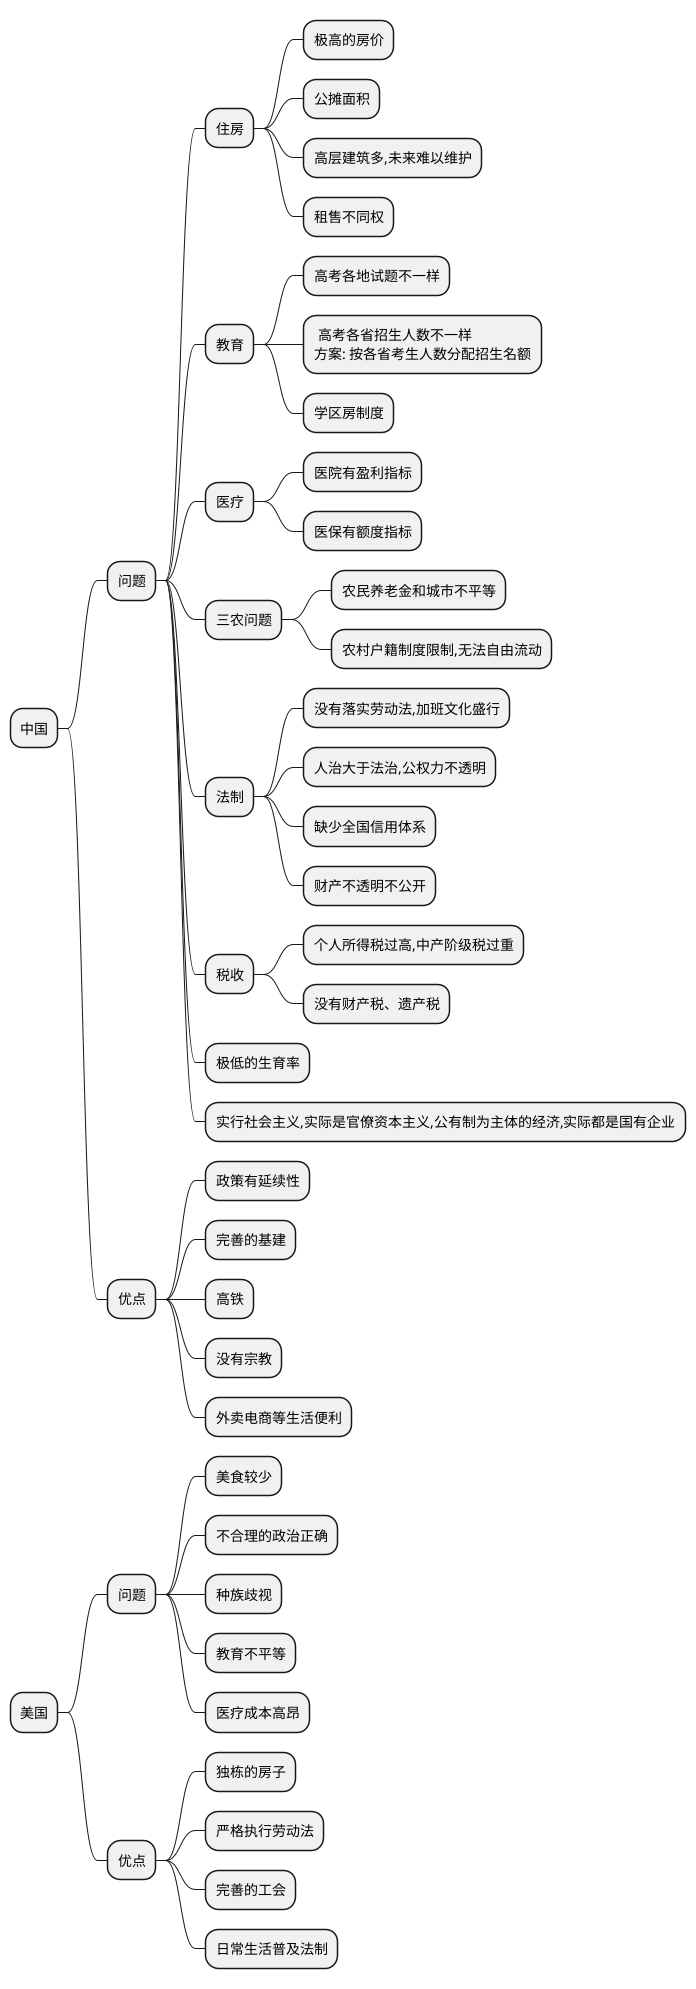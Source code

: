 @startmindmap 中国
* 中国
** 问题

*** 住房
**** 极高的房价
**** 公摊面积
**** 高层建筑多,未来难以维护
**** 租售不同权

*** 教育
**** 高考各地试题不一样
****: 高考各省招生人数不一样
方案: 按各省考生人数分配招生名额;
**** 学区房制度

*** 医疗
**** 医院有盈利指标
**** 医保有额度指标

*** 三农问题
**** 农民养老金和城市不平等
**** 农村户籍制度限制,无法自由流动

*** 法制
**** 没有落实劳动法,加班文化盛行
**** 人治大于法治,公权力不透明
**** 缺少全国信用体系
**** 财产不透明不公开

*** 税收
**** 个人所得税过高,中产阶级税过重
**** 没有财产税、遗产税


*** 极低的生育率
*** 实行社会主义,实际是官僚资本主义,公有制为主体的经济,实际都是国有企业


** 优点
*** 政策有延续性
*** 完善的基建
*** 高铁
*** 没有宗教
*** 外卖电商等生活便利



* 美国
** 问题
*** 美食较少
*** 不合理的政治正确
*** 种族歧视
*** 教育不平等
*** 医疗成本高昂


** 优点
*** 独栋的房子
*** 严格执行劳动法
*** 完善的工会
*** 日常生活普及法制
@endmindmap